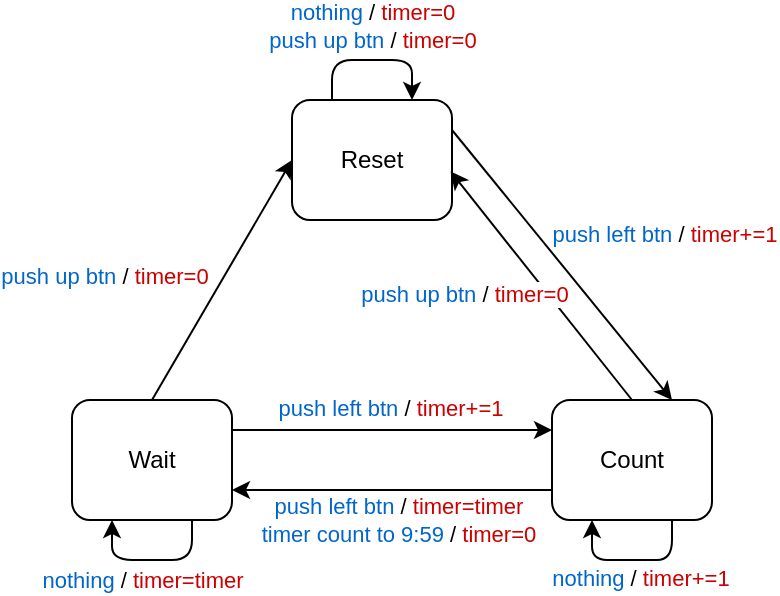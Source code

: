 <mxfile version="13.7.9" type="device"><diagram id="vn0uXj8prTQYN3h7a5wf" name="Page-1"><mxGraphModel dx="541" dy="356" grid="1" gridSize="10" guides="1" tooltips="1" connect="1" arrows="1" fold="1" page="1" pageScale="1" pageWidth="827" pageHeight="1169" math="0" shadow="0"><root><mxCell id="0"/><mxCell id="1" parent="0"/><mxCell id="3zi4JUATUya6PX2Xw-5O-4" style="edgeStyle=none;rounded=0;orthogonalLoop=1;jettySize=auto;html=1;exitX=1;exitY=0.25;exitDx=0;exitDy=0;entryX=0.75;entryY=0;entryDx=0;entryDy=0;" edge="1" parent="1" source="cgCKHtR6BpcdKbfeXT9L-1" target="cgCKHtR6BpcdKbfeXT9L-3"><mxGeometry relative="1" as="geometry"/></mxCell><mxCell id="cgCKHtR6BpcdKbfeXT9L-1" value="Reset" style="rounded=1;whiteSpace=wrap;html=1;" parent="1" vertex="1"><mxGeometry x="350" y="150" width="80" height="60" as="geometry"/></mxCell><mxCell id="cgCKHtR6BpcdKbfeXT9L-6" style="edgeStyle=none;rounded=0;orthogonalLoop=1;jettySize=auto;html=1;exitX=1;exitY=0.25;exitDx=0;exitDy=0;entryX=0;entryY=0.25;entryDx=0;entryDy=0;" parent="1" source="cgCKHtR6BpcdKbfeXT9L-2" target="cgCKHtR6BpcdKbfeXT9L-3" edge="1"><mxGeometry relative="1" as="geometry"/></mxCell><mxCell id="cgCKHtR6BpcdKbfeXT9L-14" value="&lt;font color=&quot;#0066cc&quot;&gt;push left btn&lt;/font&gt; / &lt;font color=&quot;#cc0000&quot;&gt;timer+=1&lt;/font&gt;" style="edgeLabel;html=1;align=center;verticalAlign=middle;resizable=0;points=[];" parent="cgCKHtR6BpcdKbfeXT9L-6" vertex="1" connectable="0"><mxGeometry x="-0.021" y="1" relative="1" as="geometry"><mxPoint y="-10" as="offset"/></mxGeometry></mxCell><mxCell id="cgCKHtR6BpcdKbfeXT9L-7" style="edgeStyle=none;rounded=0;orthogonalLoop=1;jettySize=auto;html=1;exitX=0;exitY=0.75;exitDx=0;exitDy=0;entryX=1;entryY=0.75;entryDx=0;entryDy=0;" parent="1" source="cgCKHtR6BpcdKbfeXT9L-3" target="cgCKHtR6BpcdKbfeXT9L-2" edge="1"><mxGeometry relative="1" as="geometry"/></mxCell><mxCell id="cgCKHtR6BpcdKbfeXT9L-19" value="&lt;font color=&quot;#0066cc&quot;&gt;push left btn&lt;/font&gt; / &lt;font color=&quot;#cc0000&quot;&gt;timer=timer&lt;/font&gt;&lt;br&gt;&lt;font color=&quot;#0066cc&quot;&gt;timer count to 9:59&lt;/font&gt; / &lt;font color=&quot;#cc0000&quot;&gt;timer=0&lt;/font&gt;" style="edgeLabel;html=1;align=center;verticalAlign=middle;resizable=0;points=[];" parent="cgCKHtR6BpcdKbfeXT9L-7" vertex="1" connectable="0"><mxGeometry x="0.081" y="-1" relative="1" as="geometry"><mxPoint x="9" y="16" as="offset"/></mxGeometry></mxCell><mxCell id="3zi4JUATUya6PX2Xw-5O-1" style="rounded=0;orthogonalLoop=1;jettySize=auto;html=1;exitX=0.5;exitY=0;exitDx=0;exitDy=0;entryX=0;entryY=0.5;entryDx=0;entryDy=0;" edge="1" parent="1" source="cgCKHtR6BpcdKbfeXT9L-2" target="cgCKHtR6BpcdKbfeXT9L-1"><mxGeometry relative="1" as="geometry"/></mxCell><mxCell id="cgCKHtR6BpcdKbfeXT9L-2" value="Wait" style="rounded=1;whiteSpace=wrap;html=1;" parent="1" vertex="1"><mxGeometry x="240" y="300" width="80" height="60" as="geometry"/></mxCell><mxCell id="3zi4JUATUya6PX2Xw-5O-6" style="edgeStyle=none;rounded=0;orthogonalLoop=1;jettySize=auto;html=1;entryX=0.991;entryY=0.595;entryDx=0;entryDy=0;exitX=0.5;exitY=0;exitDx=0;exitDy=0;entryPerimeter=0;" edge="1" parent="1" source="cgCKHtR6BpcdKbfeXT9L-3" target="cgCKHtR6BpcdKbfeXT9L-1"><mxGeometry relative="1" as="geometry"><mxPoint x="520" y="297" as="sourcePoint"/><mxPoint x="430" y="192" as="targetPoint"/></mxGeometry></mxCell><mxCell id="cgCKHtR6BpcdKbfeXT9L-3" value="Count" style="rounded=1;whiteSpace=wrap;html=1;" parent="1" vertex="1"><mxGeometry x="480" y="300" width="80" height="60" as="geometry"/></mxCell><mxCell id="cgCKHtR6BpcdKbfeXT9L-10" style="edgeStyle=orthogonalEdgeStyle;rounded=1;orthogonalLoop=1;jettySize=auto;html=1;exitX=0.25;exitY=0;exitDx=0;exitDy=0;entryX=0.75;entryY=0;entryDx=0;entryDy=0;" parent="1" source="cgCKHtR6BpcdKbfeXT9L-1" target="cgCKHtR6BpcdKbfeXT9L-1" edge="1"><mxGeometry relative="1" as="geometry"><Array as="points"><mxPoint x="370" y="130"/><mxPoint x="410" y="130"/></Array></mxGeometry></mxCell><mxCell id="cgCKHtR6BpcdKbfeXT9L-16" value="&lt;font color=&quot;#0066cc&quot;&gt;nothing&lt;/font&gt; / &lt;font color=&quot;#cc0000&quot;&gt;timer=0&lt;br&gt;&lt;/font&gt;&lt;font color=&quot;#0066cc&quot;&gt;push up btn&lt;/font&gt;&amp;nbsp;/&amp;nbsp;&lt;font color=&quot;#cc0000&quot;&gt;timer=0&lt;/font&gt;&lt;font color=&quot;#cc0000&quot;&gt;&lt;br&gt;&lt;/font&gt;" style="edgeLabel;html=1;align=center;verticalAlign=middle;resizable=0;points=[];" parent="cgCKHtR6BpcdKbfeXT9L-10" vertex="1" connectable="0"><mxGeometry x="0.002" y="1" relative="1" as="geometry"><mxPoint y="-16" as="offset"/></mxGeometry></mxCell><mxCell id="cgCKHtR6BpcdKbfeXT9L-12" style="edgeStyle=orthogonalEdgeStyle;rounded=1;orthogonalLoop=1;jettySize=auto;html=1;exitX=0.75;exitY=1;exitDx=0;exitDy=0;entryX=0.25;entryY=1;entryDx=0;entryDy=0;" parent="1" source="cgCKHtR6BpcdKbfeXT9L-3" target="cgCKHtR6BpcdKbfeXT9L-3" edge="1"><mxGeometry relative="1" as="geometry"><Array as="points"><mxPoint x="525" y="380"/><mxPoint x="495" y="380"/></Array></mxGeometry></mxCell><mxCell id="cgCKHtR6BpcdKbfeXT9L-18" value="&lt;font color=&quot;#0066cc&quot;&gt;nothing&lt;/font&gt; / &lt;font color=&quot;#cc0000&quot;&gt;timer+=1&lt;/font&gt;" style="edgeLabel;html=1;align=center;verticalAlign=middle;resizable=0;points=[];" parent="cgCKHtR6BpcdKbfeXT9L-12" vertex="1" connectable="0"><mxGeometry x="-0.01" y="-1" relative="1" as="geometry"><mxPoint x="3" y="10" as="offset"/></mxGeometry></mxCell><mxCell id="cgCKHtR6BpcdKbfeXT9L-13" style="edgeStyle=orthogonalEdgeStyle;rounded=1;orthogonalLoop=1;jettySize=auto;html=1;exitX=0.75;exitY=1;exitDx=0;exitDy=0;entryX=0.25;entryY=1;entryDx=0;entryDy=0;" parent="1" source="cgCKHtR6BpcdKbfeXT9L-2" target="cgCKHtR6BpcdKbfeXT9L-2" edge="1"><mxGeometry relative="1" as="geometry"><Array as="points"><mxPoint x="300" y="380"/><mxPoint x="260" y="380"/></Array></mxGeometry></mxCell><mxCell id="cgCKHtR6BpcdKbfeXT9L-20" value="&lt;font color=&quot;#0066cc&quot;&gt;nothing&lt;/font&gt; / &lt;font color=&quot;#cc0000&quot;&gt;timer=timer&lt;/font&gt;" style="edgeLabel;html=1;align=center;verticalAlign=middle;resizable=0;points=[];" parent="1" vertex="1" connectable="0"><mxGeometry x="280.0" y="390" as="geometry"><mxPoint x="-5" as="offset"/></mxGeometry></mxCell><mxCell id="3zi4JUATUya6PX2Xw-5O-2" value="&lt;font color=&quot;#0066cc&quot;&gt;push up btn&lt;/font&gt; / &lt;font color=&quot;#cc0000&quot;&gt;timer=0&lt;/font&gt;" style="edgeLabel;html=1;align=center;verticalAlign=middle;resizable=0;points=[];" vertex="1" connectable="0" parent="1"><mxGeometry x="255.996" y="238.004" as="geometry"/></mxCell><mxCell id="3zi4JUATUya6PX2Xw-5O-3" value="&lt;font color=&quot;#0066cc&quot;&gt;push left btn&lt;/font&gt; / &lt;font color=&quot;#cc0000&quot;&gt;timer+=1&lt;/font&gt;" style="edgeLabel;html=1;align=center;verticalAlign=middle;resizable=0;points=[];rotation=0;" vertex="1" connectable="0" parent="1"><mxGeometry x="469.996" y="210.004" as="geometry"><mxPoint x="66" y="7" as="offset"/></mxGeometry></mxCell><mxCell id="3zi4JUATUya6PX2Xw-5O-7" value="&lt;font color=&quot;#0066cc&quot;&gt;push up btn&lt;/font&gt; / &lt;font color=&quot;#cc0000&quot;&gt;timer=0&lt;/font&gt;" style="edgeLabel;html=1;align=center;verticalAlign=middle;resizable=0;points=[];rotation=0;" vertex="1" connectable="0" parent="1"><mxGeometry x="369.996" y="240.004" as="geometry"><mxPoint x="66" y="7" as="offset"/></mxGeometry></mxCell></root></mxGraphModel></diagram></mxfile>